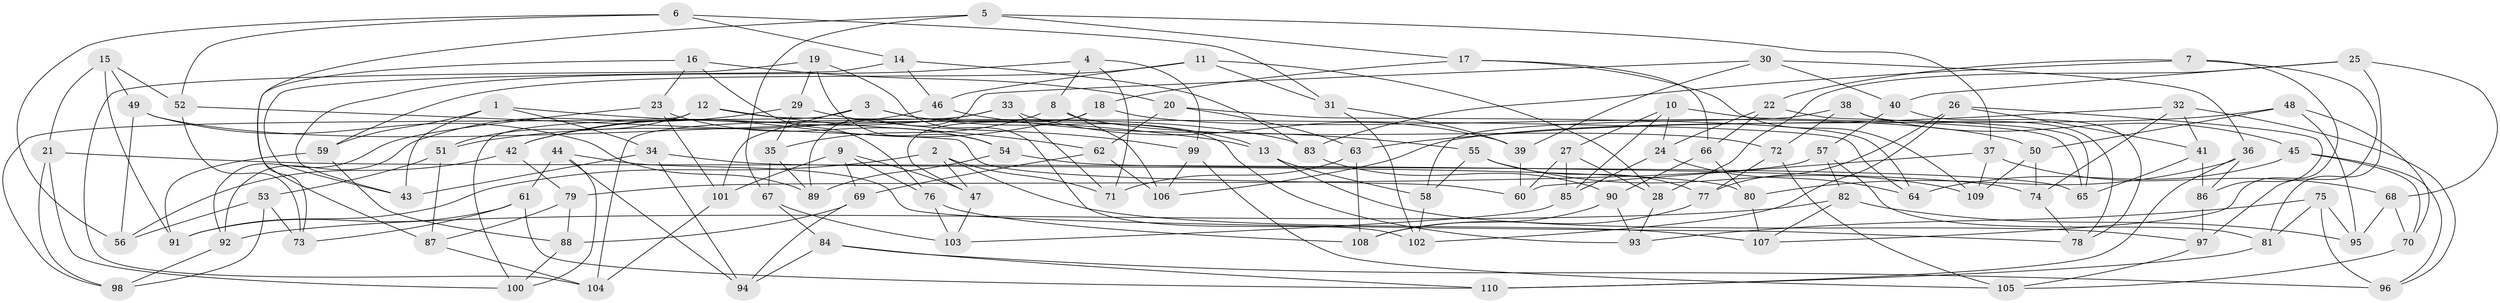 // Generated by graph-tools (version 1.1) at 2025/16/03/09/25 04:16:22]
// undirected, 110 vertices, 220 edges
graph export_dot {
graph [start="1"]
  node [color=gray90,style=filled];
  1;
  2;
  3;
  4;
  5;
  6;
  7;
  8;
  9;
  10;
  11;
  12;
  13;
  14;
  15;
  16;
  17;
  18;
  19;
  20;
  21;
  22;
  23;
  24;
  25;
  26;
  27;
  28;
  29;
  30;
  31;
  32;
  33;
  34;
  35;
  36;
  37;
  38;
  39;
  40;
  41;
  42;
  43;
  44;
  45;
  46;
  47;
  48;
  49;
  50;
  51;
  52;
  53;
  54;
  55;
  56;
  57;
  58;
  59;
  60;
  61;
  62;
  63;
  64;
  65;
  66;
  67;
  68;
  69;
  70;
  71;
  72;
  73;
  74;
  75;
  76;
  77;
  78;
  79;
  80;
  81;
  82;
  83;
  84;
  85;
  86;
  87;
  88;
  89;
  90;
  91;
  92;
  93;
  94;
  95;
  96;
  97;
  98;
  99;
  100;
  101;
  102;
  103;
  104;
  105;
  106;
  107;
  108;
  109;
  110;
  1 -- 43;
  1 -- 59;
  1 -- 13;
  1 -- 34;
  2 -- 47;
  2 -- 91;
  2 -- 71;
  2 -- 107;
  3 -- 13;
  3 -- 101;
  3 -- 93;
  3 -- 100;
  4 -- 71;
  4 -- 43;
  4 -- 8;
  4 -- 99;
  5 -- 87;
  5 -- 37;
  5 -- 17;
  5 -- 67;
  6 -- 31;
  6 -- 14;
  6 -- 52;
  6 -- 56;
  7 -- 22;
  7 -- 83;
  7 -- 97;
  7 -- 107;
  8 -- 72;
  8 -- 35;
  8 -- 106;
  9 -- 47;
  9 -- 69;
  9 -- 101;
  9 -- 76;
  10 -- 27;
  10 -- 85;
  10 -- 65;
  10 -- 24;
  11 -- 59;
  11 -- 31;
  11 -- 28;
  11 -- 46;
  12 -- 62;
  12 -- 98;
  12 -- 64;
  12 -- 51;
  13 -- 58;
  13 -- 97;
  14 -- 83;
  14 -- 43;
  14 -- 46;
  15 -- 49;
  15 -- 52;
  15 -- 21;
  15 -- 91;
  16 -- 23;
  16 -- 73;
  16 -- 76;
  16 -- 20;
  17 -- 18;
  17 -- 66;
  17 -- 109;
  18 -- 42;
  18 -- 47;
  18 -- 50;
  19 -- 54;
  19 -- 104;
  19 -- 29;
  19 -- 102;
  20 -- 64;
  20 -- 62;
  20 -- 63;
  21 -- 74;
  21 -- 100;
  21 -- 98;
  22 -- 66;
  22 -- 24;
  22 -- 65;
  23 -- 101;
  23 -- 54;
  23 -- 92;
  24 -- 64;
  24 -- 85;
  25 -- 68;
  25 -- 81;
  25 -- 40;
  25 -- 28;
  26 -- 77;
  26 -- 41;
  26 -- 86;
  26 -- 102;
  27 -- 28;
  27 -- 60;
  27 -- 85;
  28 -- 93;
  29 -- 92;
  29 -- 35;
  29 -- 99;
  30 -- 39;
  30 -- 40;
  30 -- 89;
  30 -- 36;
  31 -- 39;
  31 -- 102;
  32 -- 41;
  32 -- 63;
  32 -- 74;
  32 -- 96;
  33 -- 42;
  33 -- 71;
  33 -- 104;
  33 -- 39;
  34 -- 43;
  34 -- 94;
  34 -- 80;
  35 -- 67;
  35 -- 89;
  36 -- 80;
  36 -- 110;
  36 -- 86;
  37 -- 68;
  37 -- 109;
  37 -- 60;
  38 -- 58;
  38 -- 72;
  38 -- 78;
  38 -- 45;
  39 -- 60;
  40 -- 78;
  40 -- 57;
  41 -- 86;
  41 -- 65;
  42 -- 56;
  42 -- 79;
  44 -- 61;
  44 -- 100;
  44 -- 78;
  44 -- 94;
  45 -- 70;
  45 -- 96;
  45 -- 64;
  46 -- 51;
  46 -- 55;
  47 -- 103;
  48 -- 106;
  48 -- 70;
  48 -- 95;
  48 -- 50;
  49 -- 83;
  49 -- 89;
  49 -- 56;
  50 -- 74;
  50 -- 109;
  51 -- 53;
  51 -- 87;
  52 -- 60;
  52 -- 73;
  53 -- 56;
  53 -- 98;
  53 -- 73;
  54 -- 89;
  54 -- 65;
  55 -- 77;
  55 -- 109;
  55 -- 58;
  57 -- 82;
  57 -- 79;
  57 -- 81;
  58 -- 102;
  59 -- 88;
  59 -- 91;
  61 -- 91;
  61 -- 73;
  61 -- 110;
  62 -- 69;
  62 -- 106;
  63 -- 71;
  63 -- 108;
  66 -- 90;
  66 -- 80;
  67 -- 103;
  67 -- 84;
  68 -- 95;
  68 -- 70;
  69 -- 94;
  69 -- 88;
  70 -- 105;
  72 -- 105;
  72 -- 77;
  74 -- 78;
  75 -- 96;
  75 -- 81;
  75 -- 93;
  75 -- 95;
  76 -- 103;
  76 -- 108;
  77 -- 108;
  79 -- 87;
  79 -- 88;
  80 -- 107;
  81 -- 110;
  82 -- 95;
  82 -- 92;
  82 -- 107;
  83 -- 90;
  84 -- 110;
  84 -- 96;
  84 -- 94;
  85 -- 103;
  86 -- 97;
  87 -- 104;
  88 -- 100;
  90 -- 108;
  90 -- 93;
  92 -- 98;
  97 -- 105;
  99 -- 106;
  99 -- 105;
  101 -- 104;
}
